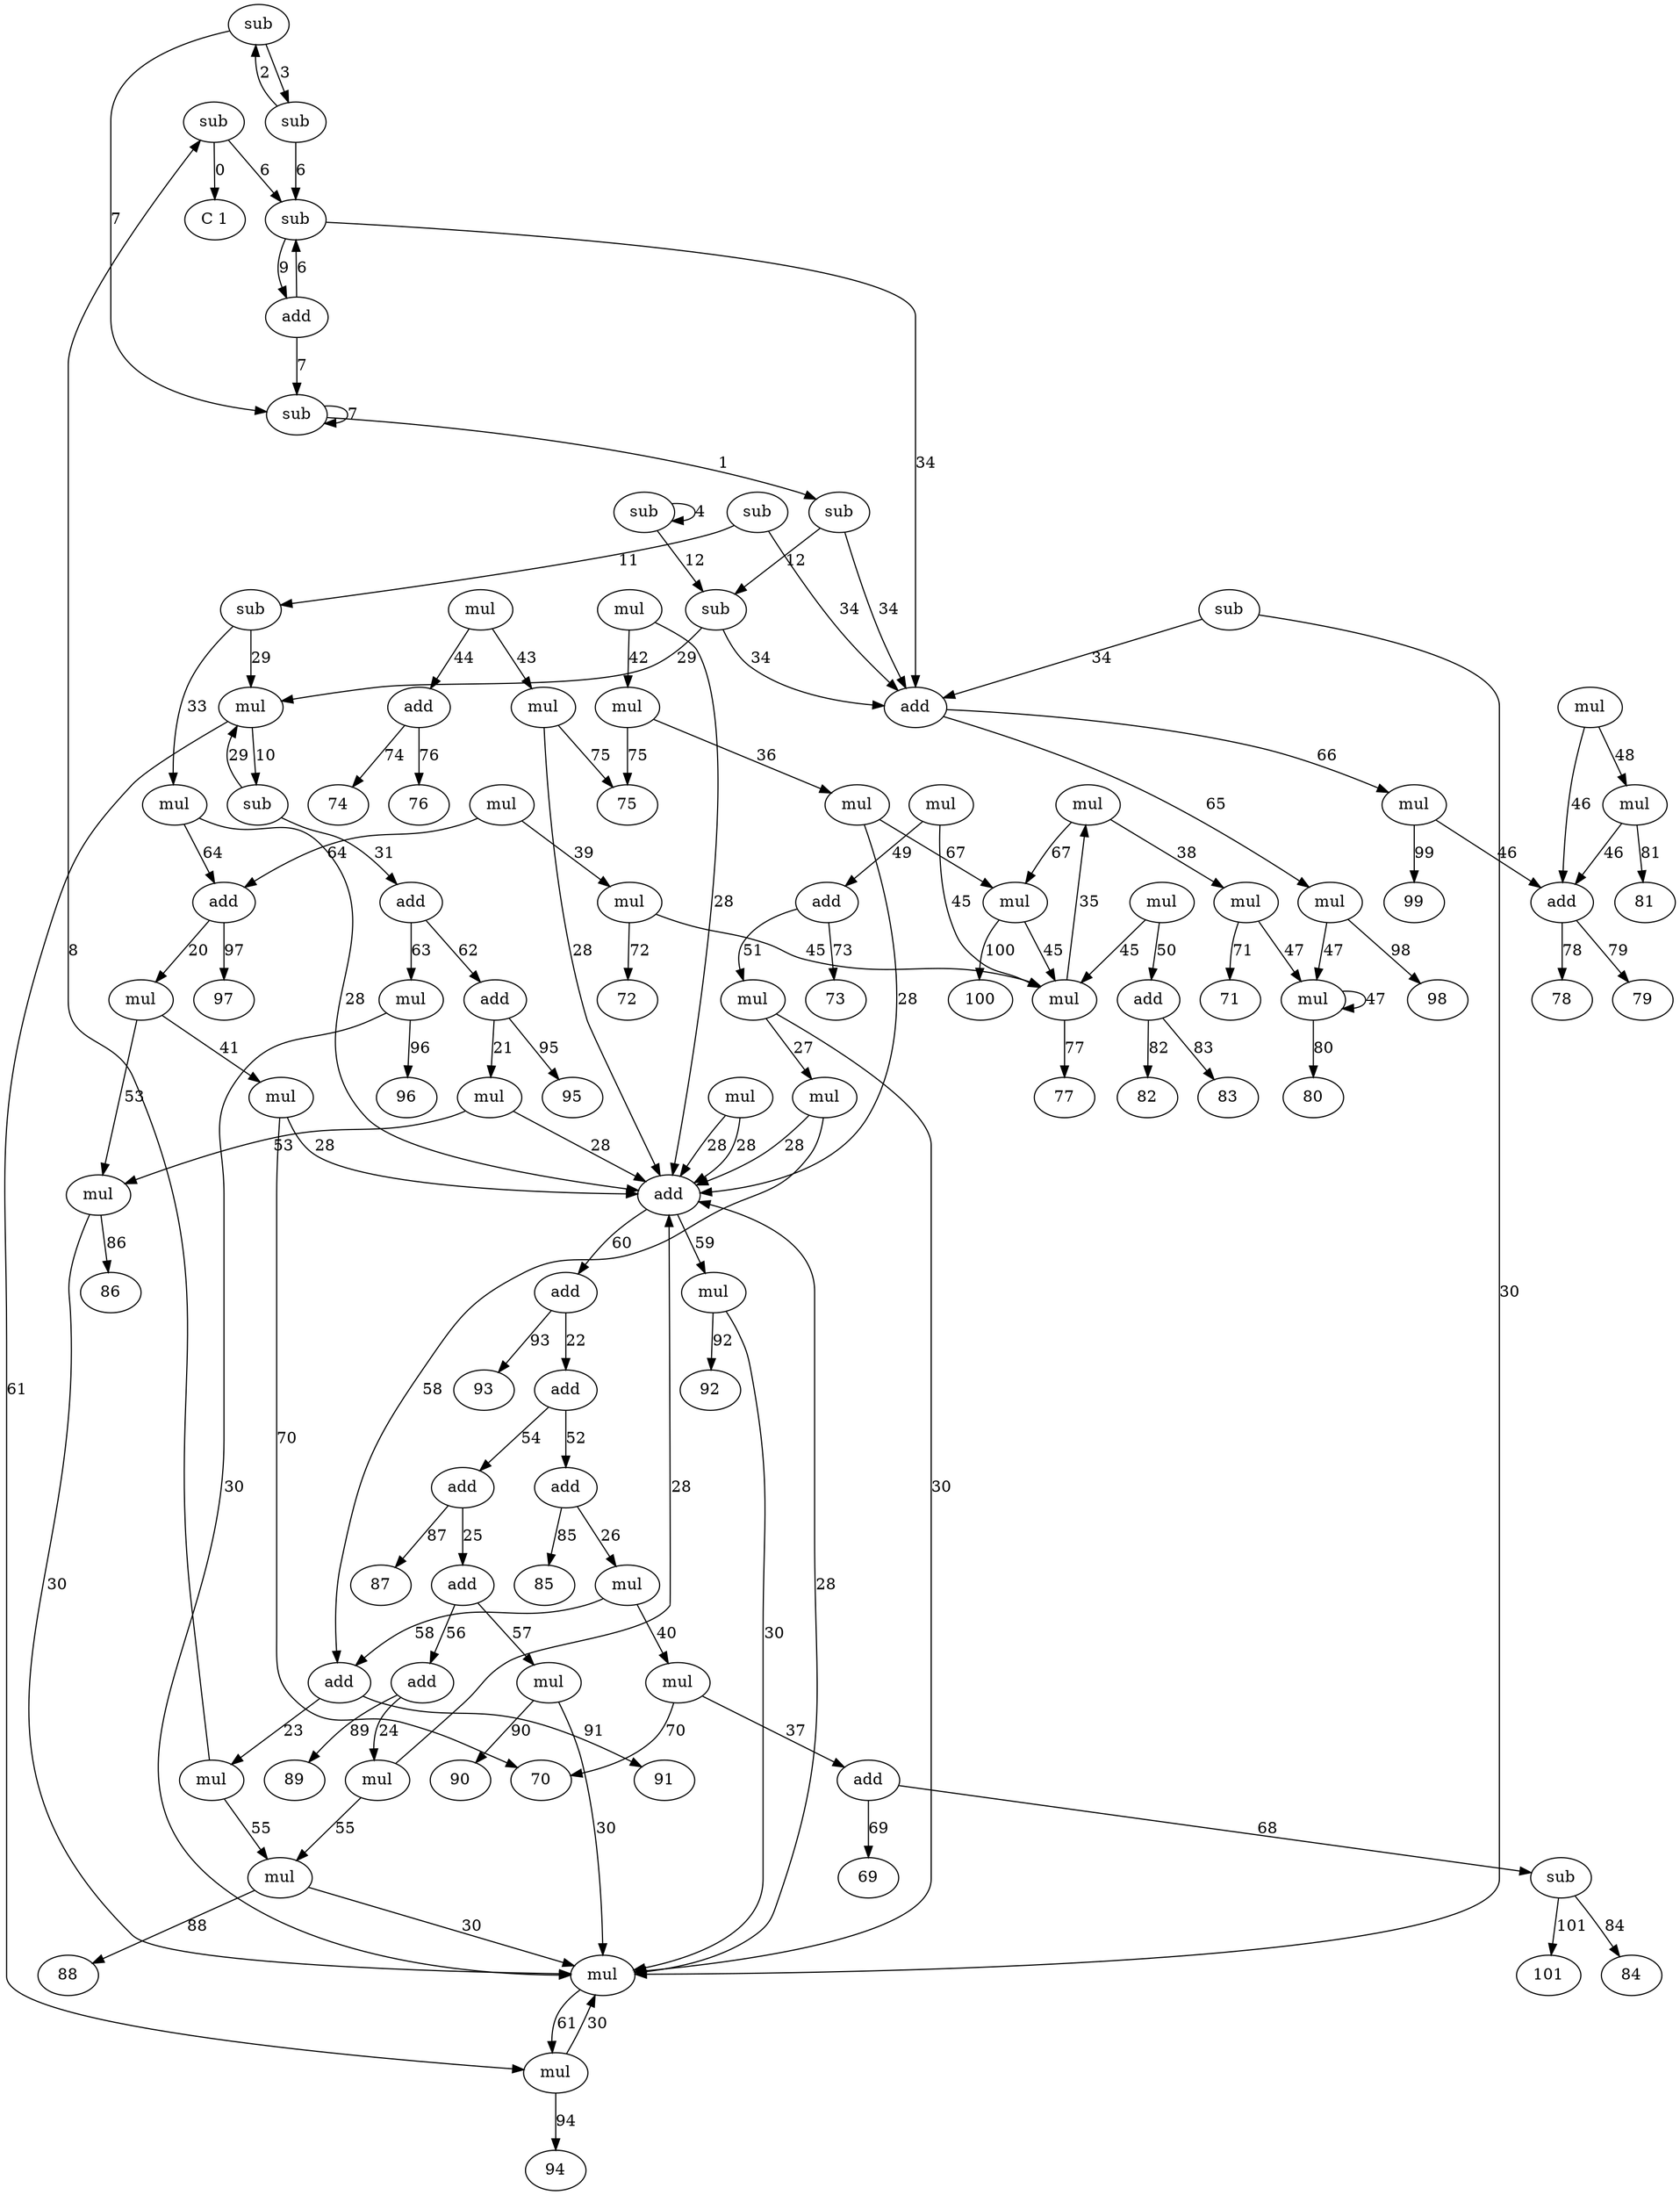 digraph G {
0 [label="C 1"]
1 [label="sub"]
1 -> 12 [label="12"]
1 -> 34 [label="34"]
2 [label="sub"]
2 -> 7 [label="7"]
2 -> 3 [label="3"]
3 [label="sub"]
3 -> 6 [label="6"]
3 -> 2 [label="2"]
4 [label="sub"]
4 -> 12 [label="12"]
4 -> 4 [label="4"]
5 [label="sub"]
5 -> 11 [label="11"]
5 -> 34 [label="34"]
6 [label="sub"]
6 -> 9 [label="9"]
6 -> 34 [label="34"]
7 [label="sub"]
7 -> 7 [label="7"]
7 -> 1 [label="1"]
8 [label="sub"]
8 -> 6 [label="6"]
8 -> 0 [label="0"]
9 [label="add"]
9 -> 6 [label="6"]
9 -> 7 [label="7"]
10 [label="sub"]
10 -> 29 [label="29"]
10 -> 31 [label="31"]
11 [label="sub"]
11 -> 29 [label="29"]
11 -> 33 [label="33"]
12 [label="sub"]
12 -> 29 [label="29"]
12 -> 34 [label="34"]
13 [label="sub"]
13 -> 30 [label="30"]
13 -> 34 [label="34"]
14 [label="mul"]
14 -> 43 [label="43"]
14 -> 44 [label="44"]
15 [label="mul"]
15 -> 46 [label="46"]
15 -> 48 [label="48"]
16 [label="mul"]
16 -> 45 [label="45"]
16 -> 49 [label="49"]
17 [label="mul"]
17 -> 45 [label="45"]
17 -> 50 [label="50"]
18 [label="mul"]
18 -> 28 [label="28"]
18 -> 42 [label="42"]
19 [label="mul"]
19 -> 28 [label="28"]
19 -> 28 [label="28"]
20 [label="mul"]
20 -> 41 [label="41"]
20 -> 53 [label="53"]
21 [label="mul"]
21 -> 28 [label="28"]
21 -> 53 [label="53"]
22 [label="add"]
22 -> 52 [label="52"]
22 -> 54 [label="54"]
23 [label="mul"]
23 -> 8 [label="8"]
23 -> 55 [label="55"]
24 [label="mul"]
24 -> 28 [label="28"]
24 -> 55 [label="55"]
25 [label="add"]
25 -> 56 [label="56"]
25 -> 57 [label="57"]
26 [label="mul"]
26 -> 40 [label="40"]
26 -> 58 [label="58"]
27 [label="mul"]
27 -> 28 [label="28"]
27 -> 58 [label="58"]
28 [label="add"]
28 -> 59 [label="59"]
28 -> 60 [label="60"]
29 [label="mul"]
29 -> 10 [label="10"]
29 -> 61 [label="61"]
30 [label="mul"]
30 -> 28 [label="28"]
30 -> 61 [label="61"]
31 [label="add"]
31 -> 62 [label="62"]
31 -> 63 [label="63"]
32 [label="mul"]
32 -> 39 [label="39"]
32 -> 64 [label="64"]
33 [label="mul"]
33 -> 28 [label="28"]
33 -> 64 [label="64"]
34 [label="add"]
34 -> 65 [label="65"]
34 -> 66 [label="66"]
35 [label="mul"]
35 -> 38 [label="38"]
35 -> 67 [label="67"]
36 [label="mul"]
36 -> 28 [label="28"]
36 -> 67 [label="67"]
37 [label="add"]
37 -> 68 [label="68"]
37 -> 69 [label="69"]
38 [label="mul"]
38 -> 47 [label="47"]
38 -> 71 [label="71"]
39 [label="mul"]
39 -> 45 [label="45"]
39 -> 72 [label="72"]
40 [label="mul"]
40 -> 37 [label="37"]
40 -> 70 [label="70"]
41 [label="mul"]
41 -> 28 [label="28"]
41 -> 70 [label="70"]
42 [label="mul"]
42 -> 36 [label="36"]
42 -> 75 [label="75"]
43 [label="mul"]
43 -> 28 [label="28"]
43 -> 75 [label="75"]
44 [label="add"]
44 -> 74 [label="74"]
44 -> 76 [label="76"]
45 [label="mul"]
45 -> 35 [label="35"]
45 -> 77 [label="77"]
46 [label="add"]
46 -> 78 [label="78"]
46 -> 79 [label="79"]
47 [label="mul"]
47 -> 47 [label="47"]
47 -> 80 [label="80"]
48 [label="mul"]
48 -> 46 [label="46"]
48 -> 81 [label="81"]
49 [label="add"]
49 -> 51 [label="51"]
49 -> 73 [label="73"]
50 [label="add"]
50 -> 82 [label="82"]
50 -> 83 [label="83"]
51 [label="mul"]
51 -> 27 [label="27"]
51 -> 30 [label="30"]
52 [label="add"]
52 -> 26 [label="26"]
52 -> 85 [label="85"]
53 [label="mul"]
53 -> 30 [label="30"]
53 -> 86 [label="86"]
54 [label="add"]
54 -> 25 [label="25"]
54 -> 87 [label="87"]
55 [label="mul"]
55 -> 30 [label="30"]
55 -> 88 [label="88"]
56 [label="add"]
56 -> 24 [label="24"]
56 -> 89 [label="89"]
57 [label="mul"]
57 -> 30 [label="30"]
57 -> 90 [label="90"]
58 [label="add"]
58 -> 23 [label="23"]
58 -> 91 [label="91"]
59 [label="mul"]
59 -> 30 [label="30"]
59 -> 92 [label="92"]
60 [label="add"]
60 -> 22 [label="22"]
60 -> 93 [label="93"]
61 [label="mul"]
61 -> 30 [label="30"]
61 -> 94 [label="94"]
62 [label="add"]
62 -> 21 [label="21"]
62 -> 95 [label="95"]
63 [label="mul"]
63 -> 30 [label="30"]
63 -> 96 [label="96"]
64 [label="add"]
64 -> 20 [label="20"]
64 -> 97 [label="97"]
65 [label="mul"]
65 -> 47 [label="47"]
65 -> 98 [label="98"]
66 [label="mul"]
66 -> 46 [label="46"]
66 -> 99 [label="99"]
67 [label="mul"]
67 -> 45 [label="45"]
67 -> 100 [label="100"]
68 [label="sub"]
68 -> 84 [label="84"]
68 -> 101 [label="101"]
}
